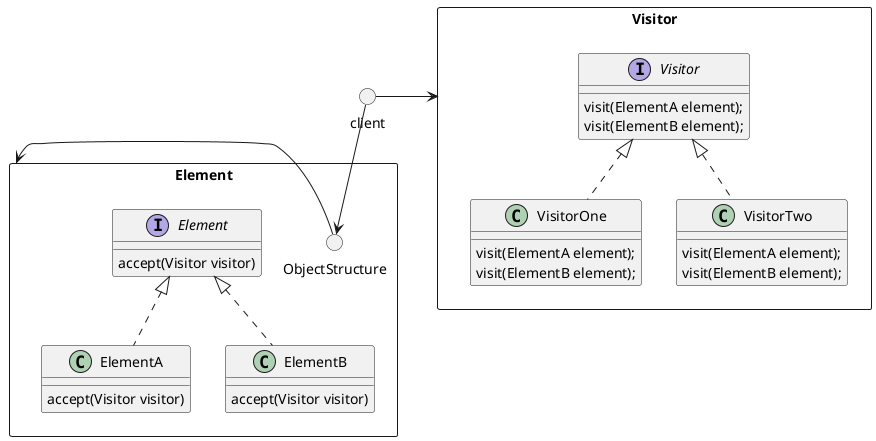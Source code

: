 @startuml

package Element <<Rectangle>> {
interface Element {
  accept(Visitor visitor)
}

class ElementA implements Element {
  accept(Visitor visitor)
}

class ElementB implements Element {
  accept(Visitor visitor)
}
circle ObjectStructure

}


package Visitor <<Rectangle>>{
interface Visitor {
  visit(ElementA element);
  visit(ElementB element);
}

class VisitorOne implements Visitor {
  visit(ElementA element);
  visit(ElementB element);
}

class VisitorTwo implements Visitor {
  visit(ElementA element);
  visit(ElementB element);
}
}


circle client

client -right-> Visitor
client --> ObjectStructure
ObjectStructure -right-> Element

@enduml
